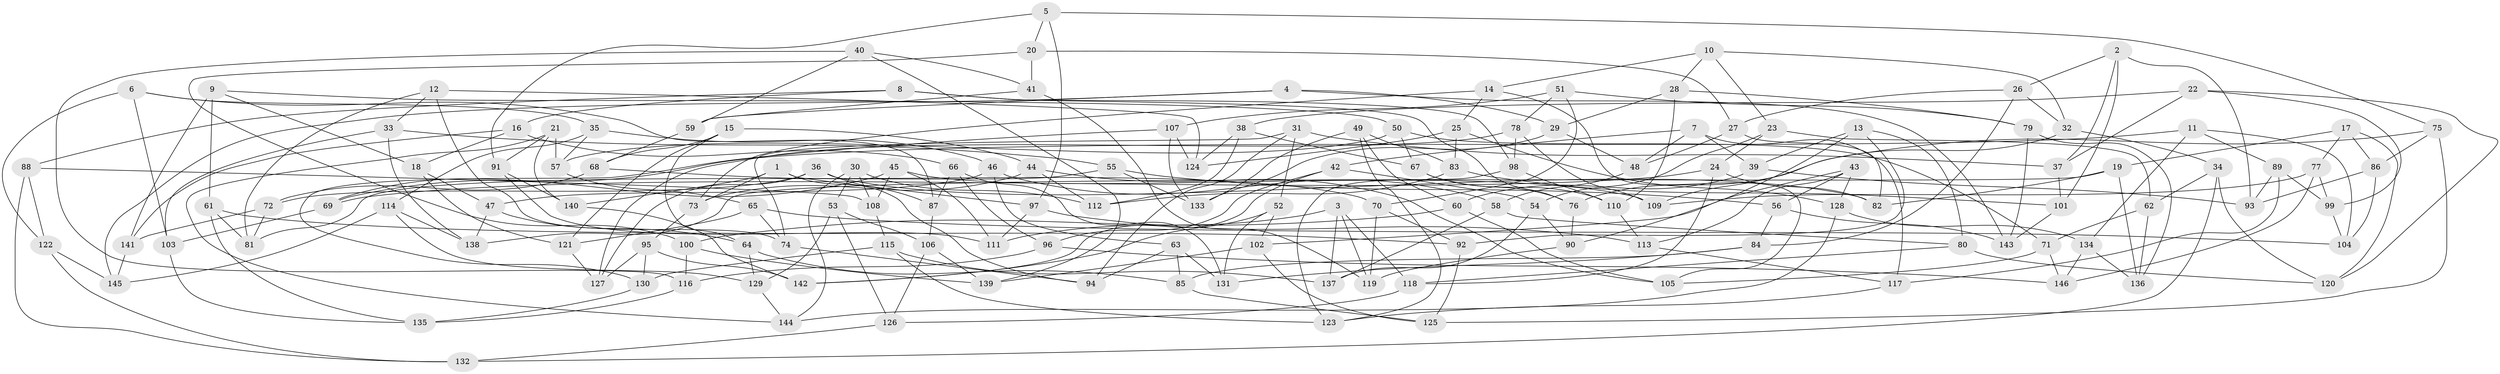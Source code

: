 // Generated by graph-tools (version 1.1) at 2025/02/03/09/25 03:02:58]
// undirected, 146 vertices, 292 edges
graph export_dot {
graph [start="1"]
  node [color=gray90,style=filled];
  1;
  2;
  3;
  4;
  5;
  6;
  7;
  8;
  9;
  10;
  11;
  12;
  13;
  14;
  15;
  16;
  17;
  18;
  19;
  20;
  21;
  22;
  23;
  24;
  25;
  26;
  27;
  28;
  29;
  30;
  31;
  32;
  33;
  34;
  35;
  36;
  37;
  38;
  39;
  40;
  41;
  42;
  43;
  44;
  45;
  46;
  47;
  48;
  49;
  50;
  51;
  52;
  53;
  54;
  55;
  56;
  57;
  58;
  59;
  60;
  61;
  62;
  63;
  64;
  65;
  66;
  67;
  68;
  69;
  70;
  71;
  72;
  73;
  74;
  75;
  76;
  77;
  78;
  79;
  80;
  81;
  82;
  83;
  84;
  85;
  86;
  87;
  88;
  89;
  90;
  91;
  92;
  93;
  94;
  95;
  96;
  97;
  98;
  99;
  100;
  101;
  102;
  103;
  104;
  105;
  106;
  107;
  108;
  109;
  110;
  111;
  112;
  113;
  114;
  115;
  116;
  117;
  118;
  119;
  120;
  121;
  122;
  123;
  124;
  125;
  126;
  127;
  128;
  129;
  130;
  131;
  132;
  133;
  134;
  135;
  136;
  137;
  138;
  139;
  140;
  141;
  142;
  143;
  144;
  145;
  146;
  1 -- 140;
  1 -- 97;
  1 -- 73;
  1 -- 94;
  2 -- 37;
  2 -- 93;
  2 -- 101;
  2 -- 26;
  3 -- 137;
  3 -- 111;
  3 -- 118;
  3 -- 119;
  4 -- 29;
  4 -- 145;
  4 -- 59;
  4 -- 143;
  5 -- 91;
  5 -- 97;
  5 -- 20;
  5 -- 75;
  6 -- 122;
  6 -- 87;
  6 -- 35;
  6 -- 103;
  7 -- 117;
  7 -- 39;
  7 -- 48;
  7 -- 42;
  8 -- 98;
  8 -- 16;
  8 -- 76;
  8 -- 88;
  9 -- 141;
  9 -- 18;
  9 -- 50;
  9 -- 61;
  10 -- 14;
  10 -- 28;
  10 -- 23;
  10 -- 32;
  11 -- 134;
  11 -- 104;
  11 -- 89;
  11 -- 69;
  12 -- 33;
  12 -- 74;
  12 -- 81;
  12 -- 124;
  13 -- 90;
  13 -- 39;
  13 -- 80;
  13 -- 92;
  14 -- 73;
  14 -- 105;
  14 -- 25;
  15 -- 121;
  15 -- 64;
  15 -- 44;
  15 -- 68;
  16 -- 66;
  16 -- 141;
  16 -- 18;
  17 -- 86;
  17 -- 120;
  17 -- 19;
  17 -- 77;
  18 -- 121;
  18 -- 47;
  19 -- 138;
  19 -- 136;
  19 -- 82;
  20 -- 41;
  20 -- 27;
  20 -- 100;
  21 -- 57;
  21 -- 91;
  21 -- 144;
  21 -- 140;
  22 -- 37;
  22 -- 38;
  22 -- 120;
  22 -- 99;
  23 -- 24;
  23 -- 54;
  23 -- 62;
  24 -- 69;
  24 -- 118;
  24 -- 82;
  25 -- 124;
  25 -- 83;
  25 -- 128;
  26 -- 32;
  26 -- 27;
  26 -- 84;
  27 -- 48;
  27 -- 82;
  28 -- 79;
  28 -- 29;
  28 -- 110;
  29 -- 133;
  29 -- 48;
  30 -- 53;
  30 -- 112;
  30 -- 108;
  30 -- 144;
  31 -- 52;
  31 -- 37;
  31 -- 74;
  31 -- 94;
  32 -- 109;
  32 -- 34;
  33 -- 103;
  33 -- 138;
  33 -- 55;
  34 -- 62;
  34 -- 132;
  34 -- 120;
  35 -- 57;
  35 -- 114;
  35 -- 46;
  36 -- 82;
  36 -- 87;
  36 -- 72;
  36 -- 127;
  37 -- 101;
  38 -- 124;
  38 -- 112;
  38 -- 67;
  39 -- 93;
  39 -- 60;
  40 -- 41;
  40 -- 116;
  40 -- 139;
  40 -- 59;
  41 -- 59;
  41 -- 119;
  42 -- 54;
  42 -- 96;
  42 -- 142;
  43 -- 56;
  43 -- 128;
  43 -- 113;
  43 -- 102;
  44 -- 73;
  44 -- 112;
  44 -- 105;
  45 -- 109;
  45 -- 111;
  45 -- 108;
  45 -- 69;
  46 -- 63;
  46 -- 47;
  46 -- 58;
  47 -- 138;
  47 -- 64;
  48 -- 58;
  49 -- 83;
  49 -- 133;
  49 -- 123;
  49 -- 60;
  50 -- 71;
  50 -- 57;
  50 -- 67;
  51 -- 79;
  51 -- 70;
  51 -- 78;
  51 -- 107;
  52 -- 131;
  52 -- 142;
  52 -- 102;
  53 -- 126;
  53 -- 129;
  53 -- 106;
  54 -- 137;
  54 -- 90;
  55 -- 81;
  55 -- 133;
  55 -- 56;
  56 -- 143;
  56 -- 84;
  57 -- 65;
  58 -- 80;
  58 -- 137;
  59 -- 68;
  60 -- 105;
  60 -- 100;
  61 -- 92;
  61 -- 81;
  61 -- 135;
  62 -- 136;
  62 -- 71;
  63 -- 85;
  63 -- 94;
  63 -- 131;
  64 -- 129;
  64 -- 85;
  65 -- 121;
  65 -- 74;
  65 -- 104;
  66 -- 96;
  66 -- 87;
  66 -- 131;
  67 -- 76;
  67 -- 110;
  68 -- 70;
  68 -- 72;
  69 -- 103;
  70 -- 92;
  70 -- 119;
  71 -- 105;
  71 -- 146;
  72 -- 141;
  72 -- 81;
  73 -- 95;
  74 -- 94;
  75 -- 125;
  75 -- 76;
  75 -- 86;
  76 -- 90;
  77 -- 109;
  77 -- 99;
  77 -- 146;
  78 -- 127;
  78 -- 98;
  78 -- 109;
  79 -- 136;
  79 -- 143;
  80 -- 118;
  80 -- 120;
  83 -- 101;
  83 -- 112;
  84 -- 131;
  84 -- 85;
  85 -- 125;
  86 -- 104;
  86 -- 93;
  87 -- 106;
  88 -- 108;
  88 -- 122;
  88 -- 132;
  89 -- 99;
  89 -- 117;
  89 -- 93;
  90 -- 119;
  91 -- 140;
  91 -- 111;
  92 -- 125;
  95 -- 130;
  95 -- 127;
  95 -- 142;
  96 -- 116;
  96 -- 146;
  97 -- 111;
  97 -- 113;
  98 -- 110;
  98 -- 123;
  99 -- 104;
  100 -- 139;
  100 -- 116;
  101 -- 143;
  102 -- 139;
  102 -- 125;
  103 -- 135;
  106 -- 139;
  106 -- 126;
  107 -- 124;
  107 -- 130;
  107 -- 133;
  108 -- 115;
  110 -- 113;
  113 -- 117;
  114 -- 138;
  114 -- 129;
  114 -- 145;
  115 -- 123;
  115 -- 137;
  115 -- 130;
  116 -- 135;
  117 -- 123;
  118 -- 126;
  121 -- 127;
  122 -- 132;
  122 -- 145;
  126 -- 132;
  128 -- 144;
  128 -- 134;
  129 -- 144;
  130 -- 135;
  134 -- 136;
  134 -- 146;
  140 -- 142;
  141 -- 145;
}
